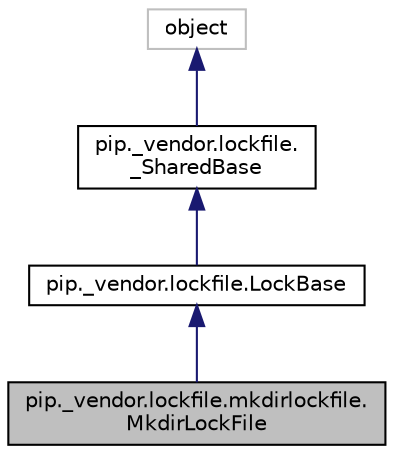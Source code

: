 digraph "pip._vendor.lockfile.mkdirlockfile.MkdirLockFile"
{
  edge [fontname="Helvetica",fontsize="10",labelfontname="Helvetica",labelfontsize="10"];
  node [fontname="Helvetica",fontsize="10",shape=record];
  Node4 [label="pip._vendor.lockfile.mkdirlockfile.\lMkdirLockFile",height=0.2,width=0.4,color="black", fillcolor="grey75", style="filled", fontcolor="black"];
  Node5 -> Node4 [dir="back",color="midnightblue",fontsize="10",style="solid",fontname="Helvetica"];
  Node5 [label="pip._vendor.lockfile.LockBase",height=0.2,width=0.4,color="black", fillcolor="white", style="filled",URL="$classpip_1_1__vendor_1_1lockfile_1_1_lock_base.html"];
  Node6 -> Node5 [dir="back",color="midnightblue",fontsize="10",style="solid",fontname="Helvetica"];
  Node6 [label="pip._vendor.lockfile.\l_SharedBase",height=0.2,width=0.4,color="black", fillcolor="white", style="filled",URL="$classpip_1_1__vendor_1_1lockfile_1_1___shared_base.html"];
  Node7 -> Node6 [dir="back",color="midnightblue",fontsize="10",style="solid",fontname="Helvetica"];
  Node7 [label="object",height=0.2,width=0.4,color="grey75", fillcolor="white", style="filled"];
}
